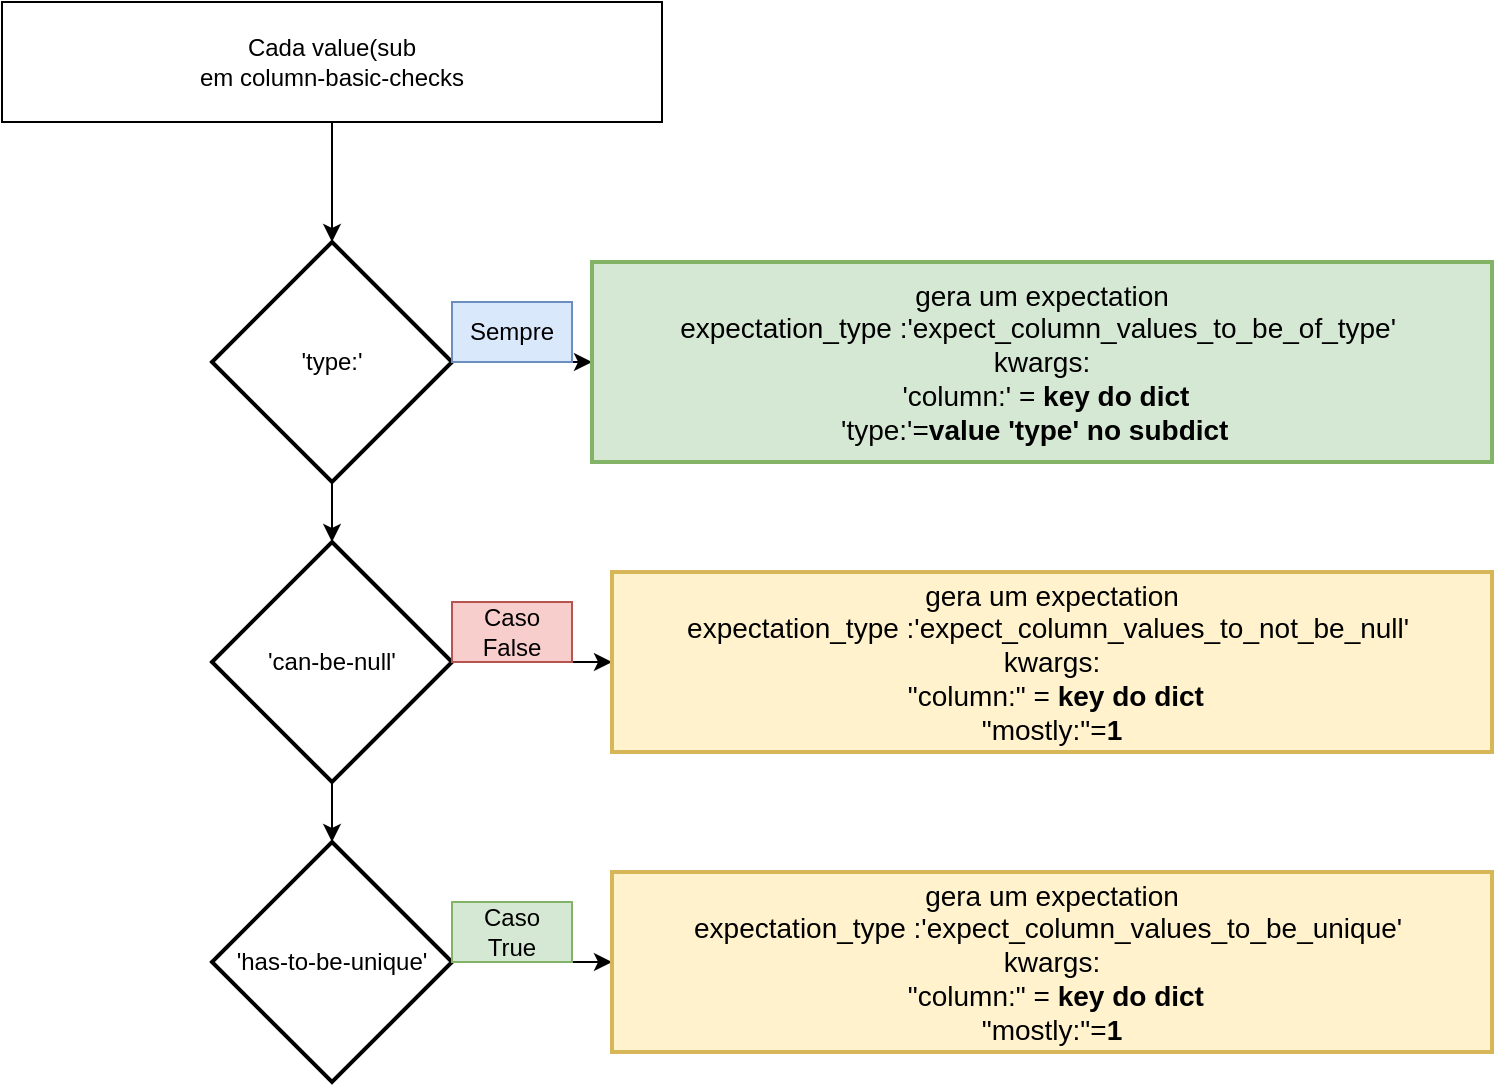 <mxfile version="21.2.2" type="github">
  <diagram name="Page-1" id="ao3Bx1dBvi8VgDkKe24h">
    <mxGraphModel dx="934" dy="515" grid="1" gridSize="10" guides="1" tooltips="1" connect="1" arrows="1" fold="1" page="1" pageScale="1" pageWidth="850" pageHeight="1100" math="0" shadow="0">
      <root>
        <mxCell id="0" />
        <mxCell id="1" parent="0" />
        <mxCell id="A9-Nu4dXCVYSjgg7h0Oq-5" value="" style="edgeStyle=orthogonalEdgeStyle;rounded=0;orthogonalLoop=1;jettySize=auto;html=1;" edge="1" parent="1" source="A9-Nu4dXCVYSjgg7h0Oq-2" target="A9-Nu4dXCVYSjgg7h0Oq-4">
          <mxGeometry relative="1" as="geometry" />
        </mxCell>
        <mxCell id="A9-Nu4dXCVYSjgg7h0Oq-8" value="" style="edgeStyle=orthogonalEdgeStyle;rounded=0;orthogonalLoop=1;jettySize=auto;html=1;" edge="1" parent="1" source="A9-Nu4dXCVYSjgg7h0Oq-2" target="A9-Nu4dXCVYSjgg7h0Oq-7">
          <mxGeometry relative="1" as="geometry" />
        </mxCell>
        <mxCell id="A9-Nu4dXCVYSjgg7h0Oq-2" value="&#39;type:&#39;" style="rhombus;whiteSpace=wrap;html=1;strokeWidth=2;" vertex="1" parent="1">
          <mxGeometry x="160" y="160" width="120" height="120" as="geometry" />
        </mxCell>
        <mxCell id="A9-Nu4dXCVYSjgg7h0Oq-4" value="&lt;font style=&quot;font-size: 14px;&quot;&gt;gera um expectation&lt;br&gt;expectation_type :&#39;expect_column_values_to_be_of_type&#39;&amp;nbsp;&lt;br&gt;kwargs:&lt;br&gt;&amp;nbsp;&#39;column:&#39; = &lt;b&gt;key do dict&lt;/b&gt;&lt;br&gt;&#39;type:&#39;=&lt;b&gt;value &#39;type&#39; no subdict&amp;nbsp;&lt;/b&gt;&lt;/font&gt;&amp;nbsp;" style="whiteSpace=wrap;html=1;strokeWidth=2;fillColor=#d5e8d4;strokeColor=#82b366;" vertex="1" parent="1">
          <mxGeometry x="350" y="170" width="450" height="100" as="geometry" />
        </mxCell>
        <mxCell id="A9-Nu4dXCVYSjgg7h0Oq-6" value="Sempre" style="text;html=1;strokeColor=#6c8ebf;fillColor=#dae8fc;align=center;verticalAlign=middle;whiteSpace=wrap;rounded=0;" vertex="1" parent="1">
          <mxGeometry x="280" y="190" width="60" height="30" as="geometry" />
        </mxCell>
        <mxCell id="A9-Nu4dXCVYSjgg7h0Oq-10" value="" style="edgeStyle=orthogonalEdgeStyle;rounded=0;orthogonalLoop=1;jettySize=auto;html=1;" edge="1" parent="1" source="A9-Nu4dXCVYSjgg7h0Oq-7" target="A9-Nu4dXCVYSjgg7h0Oq-9">
          <mxGeometry relative="1" as="geometry" />
        </mxCell>
        <mxCell id="A9-Nu4dXCVYSjgg7h0Oq-13" value="" style="edgeStyle=orthogonalEdgeStyle;rounded=0;orthogonalLoop=1;jettySize=auto;html=1;" edge="1" parent="1" source="A9-Nu4dXCVYSjgg7h0Oq-7" target="A9-Nu4dXCVYSjgg7h0Oq-12">
          <mxGeometry relative="1" as="geometry" />
        </mxCell>
        <mxCell id="A9-Nu4dXCVYSjgg7h0Oq-7" value="&#39;can-be-null&#39;" style="rhombus;whiteSpace=wrap;html=1;strokeWidth=2;" vertex="1" parent="1">
          <mxGeometry x="160" y="310" width="120" height="120" as="geometry" />
        </mxCell>
        <mxCell id="A9-Nu4dXCVYSjgg7h0Oq-16" value="" style="edgeStyle=orthogonalEdgeStyle;rounded=0;orthogonalLoop=1;jettySize=auto;html=1;" edge="1" parent="1" source="A9-Nu4dXCVYSjgg7h0Oq-9" target="A9-Nu4dXCVYSjgg7h0Oq-15">
          <mxGeometry relative="1" as="geometry" />
        </mxCell>
        <mxCell id="A9-Nu4dXCVYSjgg7h0Oq-9" value="&#39;has-to-be-unique&#39;" style="rhombus;whiteSpace=wrap;html=1;strokeWidth=2;" vertex="1" parent="1">
          <mxGeometry x="160" y="460" width="120" height="120" as="geometry" />
        </mxCell>
        <mxCell id="A9-Nu4dXCVYSjgg7h0Oq-12" value="&lt;font style=&quot;border-color: var(--border-color); font-size: 14px;&quot;&gt;gera um expectation&lt;br style=&quot;border-color: var(--border-color);&quot;&gt;expectation_type :&#39;expect_column_values_to_not_be_null&#39;&amp;nbsp;&lt;br style=&quot;border-color: var(--border-color);&quot;&gt;kwargs:&lt;br style=&quot;border-color: var(--border-color);&quot;&gt;&amp;nbsp;&quot;column:&quot; =&amp;nbsp;&lt;b style=&quot;border-color: var(--border-color);&quot;&gt;key do dict&lt;/b&gt;&lt;br style=&quot;border-color: var(--border-color);&quot;&gt;&quot;mostly:&quot;=&lt;b&gt;1&lt;/b&gt;&lt;/font&gt;&lt;font size=&quot;1&quot;&gt;&lt;br&gt;&lt;/font&gt;" style="whiteSpace=wrap;html=1;strokeWidth=2;fillColor=#fff2cc;strokeColor=#d6b656;" vertex="1" parent="1">
          <mxGeometry x="360" y="325" width="440" height="90" as="geometry" />
        </mxCell>
        <mxCell id="A9-Nu4dXCVYSjgg7h0Oq-14" value="Caso False" style="text;html=1;strokeColor=#b85450;fillColor=#f8cecc;align=center;verticalAlign=middle;whiteSpace=wrap;rounded=0;" vertex="1" parent="1">
          <mxGeometry x="280" y="340" width="60" height="30" as="geometry" />
        </mxCell>
        <mxCell id="A9-Nu4dXCVYSjgg7h0Oq-15" value="&lt;font style=&quot;border-color: var(--border-color); font-size: 14px;&quot;&gt;gera um expectation&lt;br style=&quot;border-color: var(--border-color);&quot;&gt;&lt;span style=&quot;font-size: 14px;&quot;&gt;expectation_type :&#39;&lt;/span&gt;&lt;span style=&quot;background-color: initial; font-size: 14px;&quot;&gt;expect_column_values_to_be_unique&lt;/span&gt;&lt;span style=&quot;font-size: 14px;&quot;&gt;&#39;&amp;nbsp;&lt;/span&gt;&lt;br style=&quot;border-color: var(--border-color);&quot;&gt;&lt;span style=&quot;font-size: 14px;&quot;&gt;kwargs:&lt;/span&gt;&lt;br style=&quot;border-color: var(--border-color);&quot;&gt;&lt;span style=&quot;font-size: 14px;&quot;&gt;&amp;nbsp;&quot;column:&quot; =&amp;nbsp;&lt;/span&gt;&lt;b style=&quot;font-size: 14px; border-color: var(--border-color);&quot;&gt;key do dict&lt;/b&gt;&lt;br style=&quot;border-color: var(--border-color);&quot;&gt;&lt;span style=&quot;font-size: 14px;&quot;&gt;&quot;mostly:&quot;=&lt;/span&gt;&lt;b style=&quot;font-size: 14px;&quot;&gt;1&lt;/b&gt;&lt;/font&gt;&lt;font size=&quot;1&quot;&gt;&lt;br&gt;&lt;/font&gt;" style="whiteSpace=wrap;html=1;strokeWidth=2;fillColor=#fff2cc;strokeColor=#d6b656;" vertex="1" parent="1">
          <mxGeometry x="360" y="475" width="440" height="90" as="geometry" />
        </mxCell>
        <mxCell id="A9-Nu4dXCVYSjgg7h0Oq-17" value="Caso&lt;br&gt;True" style="text;html=1;strokeColor=#82b366;fillColor=#d5e8d4;align=center;verticalAlign=middle;whiteSpace=wrap;rounded=0;" vertex="1" parent="1">
          <mxGeometry x="280" y="490" width="60" height="30" as="geometry" />
        </mxCell>
        <mxCell id="A9-Nu4dXCVYSjgg7h0Oq-21" value="" style="edgeStyle=orthogonalEdgeStyle;rounded=0;orthogonalLoop=1;jettySize=auto;html=1;" edge="1" parent="1" source="A9-Nu4dXCVYSjgg7h0Oq-20" target="A9-Nu4dXCVYSjgg7h0Oq-2">
          <mxGeometry relative="1" as="geometry" />
        </mxCell>
        <mxCell id="A9-Nu4dXCVYSjgg7h0Oq-20" value="Cada value(sub&lt;br style=&quot;border-color: var(--border-color);&quot;&gt;em column-basic-checks" style="rounded=0;whiteSpace=wrap;html=1;" vertex="1" parent="1">
          <mxGeometry x="55" y="40" width="330" height="60" as="geometry" />
        </mxCell>
      </root>
    </mxGraphModel>
  </diagram>
</mxfile>
